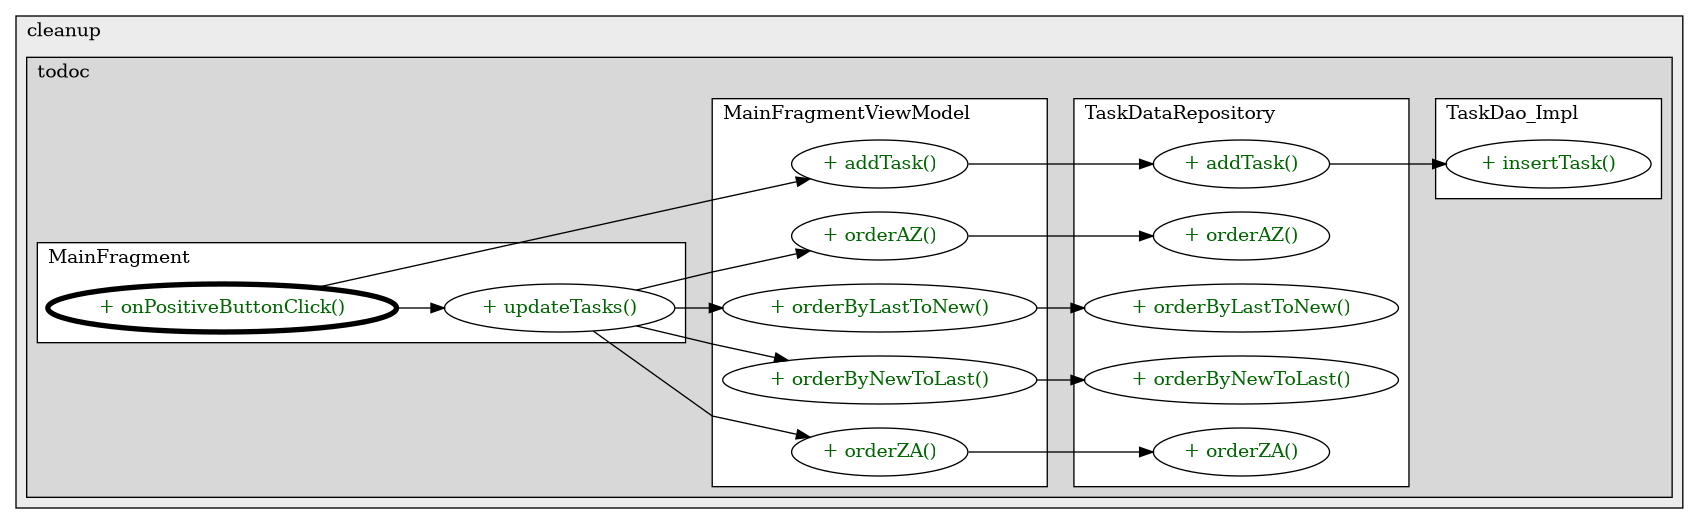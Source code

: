 @startuml

/' diagram meta data start
config=CallConfiguration;
{
  "rootMethod": "com.cleanup.todoc.ui.MainFragment#onPositiveButtonClick(DialogInterface)",
  "projectClassification": {
    "searchMode": "OpenProject", // OpenProject, AllProjects
    "includedProjects": "",
    "pathEndKeywords": "*.impl",
    "isClientPath": "",
    "isClientName": "",
    "isTestPath": "",
    "isTestName": "",
    "isMappingPath": "",
    "isMappingName": "",
    "isDataAccessPath": "",
    "isDataAccessName": "",
    "isDataStructurePath": "",
    "isDataStructureName": "",
    "isInterfaceStructuresPath": "",
    "isInterfaceStructuresName": "",
    "isEntryPointPath": "",
    "isEntryPointName": "",
    "treatFinalFieldsAsMandatory": false
  },
  "graphRestriction": {
    "classPackageExcludeFilter": "",
    "classPackageIncludeFilter": "",
    "classNameExcludeFilter": "",
    "classNameIncludeFilter": "",
    "methodNameExcludeFilter": "",
    "methodNameIncludeFilter": "",
    "removeByInheritance": "", // inheritance/annotation based filtering is done in a second step
    "removeByAnnotation": "",
    "removeByClassPackage": "", // cleanup the graph after inheritance/annotation based filtering is done
    "removeByClassName": "",
    "cutMappings": false,
    "cutEnum": true,
    "cutTests": true,
    "cutClient": true,
    "cutDataAccess": true,
    "cutInterfaceStructures": true,
    "cutDataStructures": true,
    "cutGetterAndSetter": true,
    "cutConstructors": true
  },
  "graphTraversal": {
    "forwardDepth": 3,
    "backwardDepth": 3,
    "classPackageExcludeFilter": "",
    "classPackageIncludeFilter": "",
    "classNameExcludeFilter": "",
    "classNameIncludeFilter": "",
    "methodNameExcludeFilter": "",
    "methodNameIncludeFilter": "",
    "hideMappings": false,
    "hideDataStructures": false,
    "hidePrivateMethods": true,
    "hideInterfaceCalls": true, // indirection: implementation -> interface (is hidden) -> implementation
    "onlyShowApplicationEntryPoints": false, // root node is included
    "useMethodCallsForStructureDiagram": "ForwardOnly" // ForwardOnly, BothDirections, No
  },
  "details": {
    "aggregation": "GroupByClass", // ByClass, GroupByClass, None
    "showMethodParametersTypes": false,
    "showMethodParametersNames": false,
    "showMethodReturnType": false,
    "showPackageLevels": 2,
    "showCallOrder": false,
    "edgeMode": "MethodsOnly", // TypesOnly, MethodsOnly, TypesAndMethods, MethodsAndDirectTypeUsage
    "showDetailedClassStructure": false
  },
  "rootClass": "com.cleanup.todoc.ui.MainFragment",
  "extensionCallbackMethod": "" // qualified.class.name#methodName - signature: public static String method(String)
}
diagram meta data end '/



digraph g {
    rankdir="LR"
    splines=polyline
    

'nodes 
subgraph cluster_856774308 { 
   	label=cleanup
	labeljust=l
	fillcolor="#ececec"
	style=filled
   
   subgraph cluster_1925994771 { 
   	label=todoc
	labeljust=l
	fillcolor="#d8d8d8"
	style=filled
   
   subgraph cluster_1168105629 { 
   	label=TaskDao_Impl
	labeljust=l
	fillcolor=white
	style=filled
   
   TaskDao_Impl1426069251XXXinsertTask2599333[
	label="+ insertTask()"
	style=filled
	fillcolor=white
	tooltip="TaskDao_Impl

null"
	fontcolor=darkgreen
];
} 

subgraph cluster_1606619991 { 
   	label=TaskDataRepository
	labeljust=l
	fillcolor=white
	style=filled
   
   TaskDataRepository1295645968XXXaddTask2599333[
	label="+ addTask()"
	style=filled
	fillcolor=white
	tooltip="TaskDataRepository

null"
	fontcolor=darkgreen
];

TaskDataRepository1295645968XXXorderAZ0[
	label="+ orderAZ()"
	style=filled
	fillcolor=white
	tooltip="TaskDataRepository

null"
	fontcolor=darkgreen
];

TaskDataRepository1295645968XXXorderByLastToNew0[
	label="+ orderByLastToNew()"
	style=filled
	fillcolor=white
	tooltip="TaskDataRepository

null"
	fontcolor=darkgreen
];

TaskDataRepository1295645968XXXorderByNewToLast0[
	label="+ orderByNewToLast()"
	style=filled
	fillcolor=white
	tooltip="TaskDataRepository

null"
	fontcolor=darkgreen
];

TaskDataRepository1295645968XXXorderZA0[
	label="+ orderZA()"
	style=filled
	fillcolor=white
	tooltip="TaskDataRepository

null"
	fontcolor=darkgreen
];
} 

subgraph cluster_2009645033 { 
   	label=MainFragmentViewModel
	labeljust=l
	fillcolor=white
	style=filled
   
   MainFragmentViewModel592173596XXXaddTask2599333[
	label="+ addTask()"
	style=filled
	fillcolor=white
	tooltip="MainFragmentViewModel

null"
	fontcolor=darkgreen
];

MainFragmentViewModel592173596XXXorderAZ0[
	label="+ orderAZ()"
	style=filled
	fillcolor=white
	tooltip="MainFragmentViewModel

null"
	fontcolor=darkgreen
];

MainFragmentViewModel592173596XXXorderByLastToNew0[
	label="+ orderByLastToNew()"
	style=filled
	fillcolor=white
	tooltip="MainFragmentViewModel

null"
	fontcolor=darkgreen
];

MainFragmentViewModel592173596XXXorderByNewToLast0[
	label="+ orderByNewToLast()"
	style=filled
	fillcolor=white
	tooltip="MainFragmentViewModel

null"
	fontcolor=darkgreen
];

MainFragmentViewModel592173596XXXorderZA0[
	label="+ orderZA()"
	style=filled
	fillcolor=white
	tooltip="MainFragmentViewModel

null"
	fontcolor=darkgreen
];
} 

subgraph cluster_2144438821 { 
   	label=MainFragment
	labeljust=l
	fillcolor=white
	style=filled
   
   MainFragment592173596XXXonPositiveButtonClick1896564559[
	label="+ onPositiveButtonClick()"
	style=filled
	fillcolor=white
	tooltip="MainFragment

null"
	penwidth=4
	fontcolor=darkgreen
];

MainFragment592173596XXXupdateTasks0[
	label="+ updateTasks()"
	style=filled
	fillcolor=white
	tooltip="MainFragment

&#10;  Updates the list of tasks in the UI&#10; "
	fontcolor=darkgreen
];
} 
} 
} 

'edges    
MainFragment592173596XXXonPositiveButtonClick1896564559 -> MainFragment592173596XXXupdateTasks0;
MainFragment592173596XXXonPositiveButtonClick1896564559 -> MainFragmentViewModel592173596XXXaddTask2599333;
MainFragment592173596XXXupdateTasks0 -> MainFragmentViewModel592173596XXXorderAZ0;
MainFragment592173596XXXupdateTasks0 -> MainFragmentViewModel592173596XXXorderByLastToNew0;
MainFragment592173596XXXupdateTasks0 -> MainFragmentViewModel592173596XXXorderByNewToLast0;
MainFragment592173596XXXupdateTasks0 -> MainFragmentViewModel592173596XXXorderZA0;
MainFragmentViewModel592173596XXXaddTask2599333 -> TaskDataRepository1295645968XXXaddTask2599333;
MainFragmentViewModel592173596XXXorderAZ0 -> TaskDataRepository1295645968XXXorderAZ0;
MainFragmentViewModel592173596XXXorderByLastToNew0 -> TaskDataRepository1295645968XXXorderByLastToNew0;
MainFragmentViewModel592173596XXXorderByNewToLast0 -> TaskDataRepository1295645968XXXorderByNewToLast0;
MainFragmentViewModel592173596XXXorderZA0 -> TaskDataRepository1295645968XXXorderZA0;
TaskDataRepository1295645968XXXaddTask2599333 -> TaskDao_Impl1426069251XXXinsertTask2599333;
    
}
@enduml